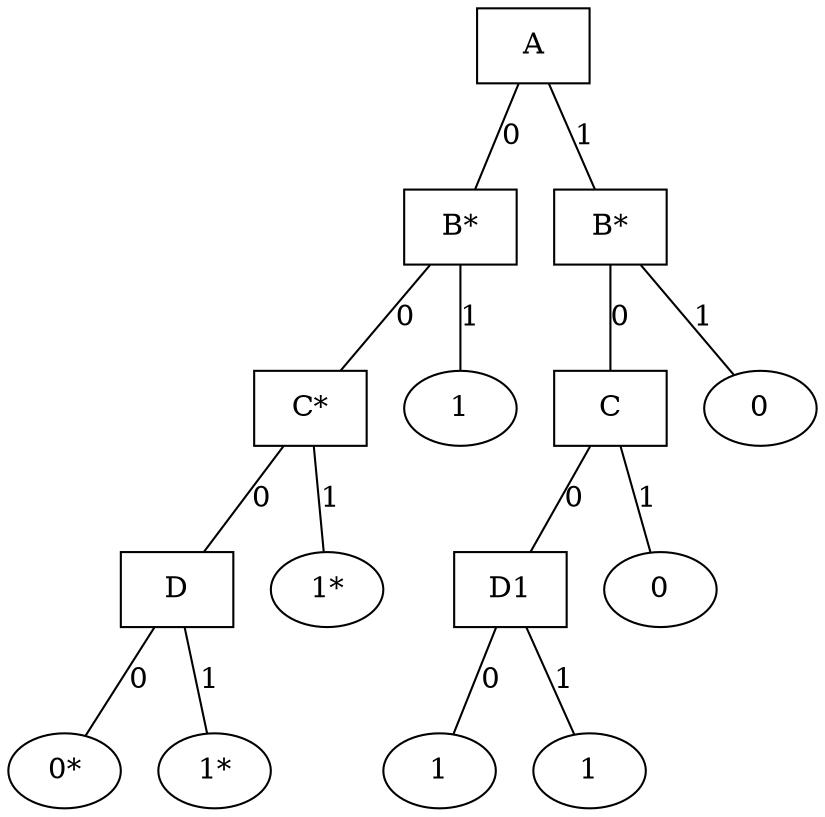 graph id3_tree {
    A [label="A" shape=box]
    B0 [label="B*" shape=box]
    B1 [label="B*" shape=box]
    C0 [label="C*" shape=box]
    C1 [label="C" shape=box]
    D0 [label="D" shape=box]
    D1 [lbael="D" shape=box]
    leaf1 [label="1"]
    leaf2 [label="0"]
    leaf3 [label="1*"]
    leaf4 [label="0"]
    leaf5 [label="0*"]
    leaf6 [label="1*"]
    leaf7 [label="1"]
    leaf8 [label="1"]

    A -- B0 [label="0"]
    A -- B1 [label="1"]
    B0 -- C0 [label="0"]
    B0 -- leaf1 [label="1"]
    B1 -- C1 [label="0"]
    B1 -- leaf2 [label="1"]
    C0 -- D0 [label="0"]
    C0 -- leaf3 [label="1"]
    C1 -- D1 [label="0"]
    C1 -- leaf4 [label="1"]
    D0 -- leaf5 [label="0"]
    D0 -- leaf6 [label="1"]
    D1 -- leaf7 [label="0"]
    D1 -- leaf8 [label="1"]
}
